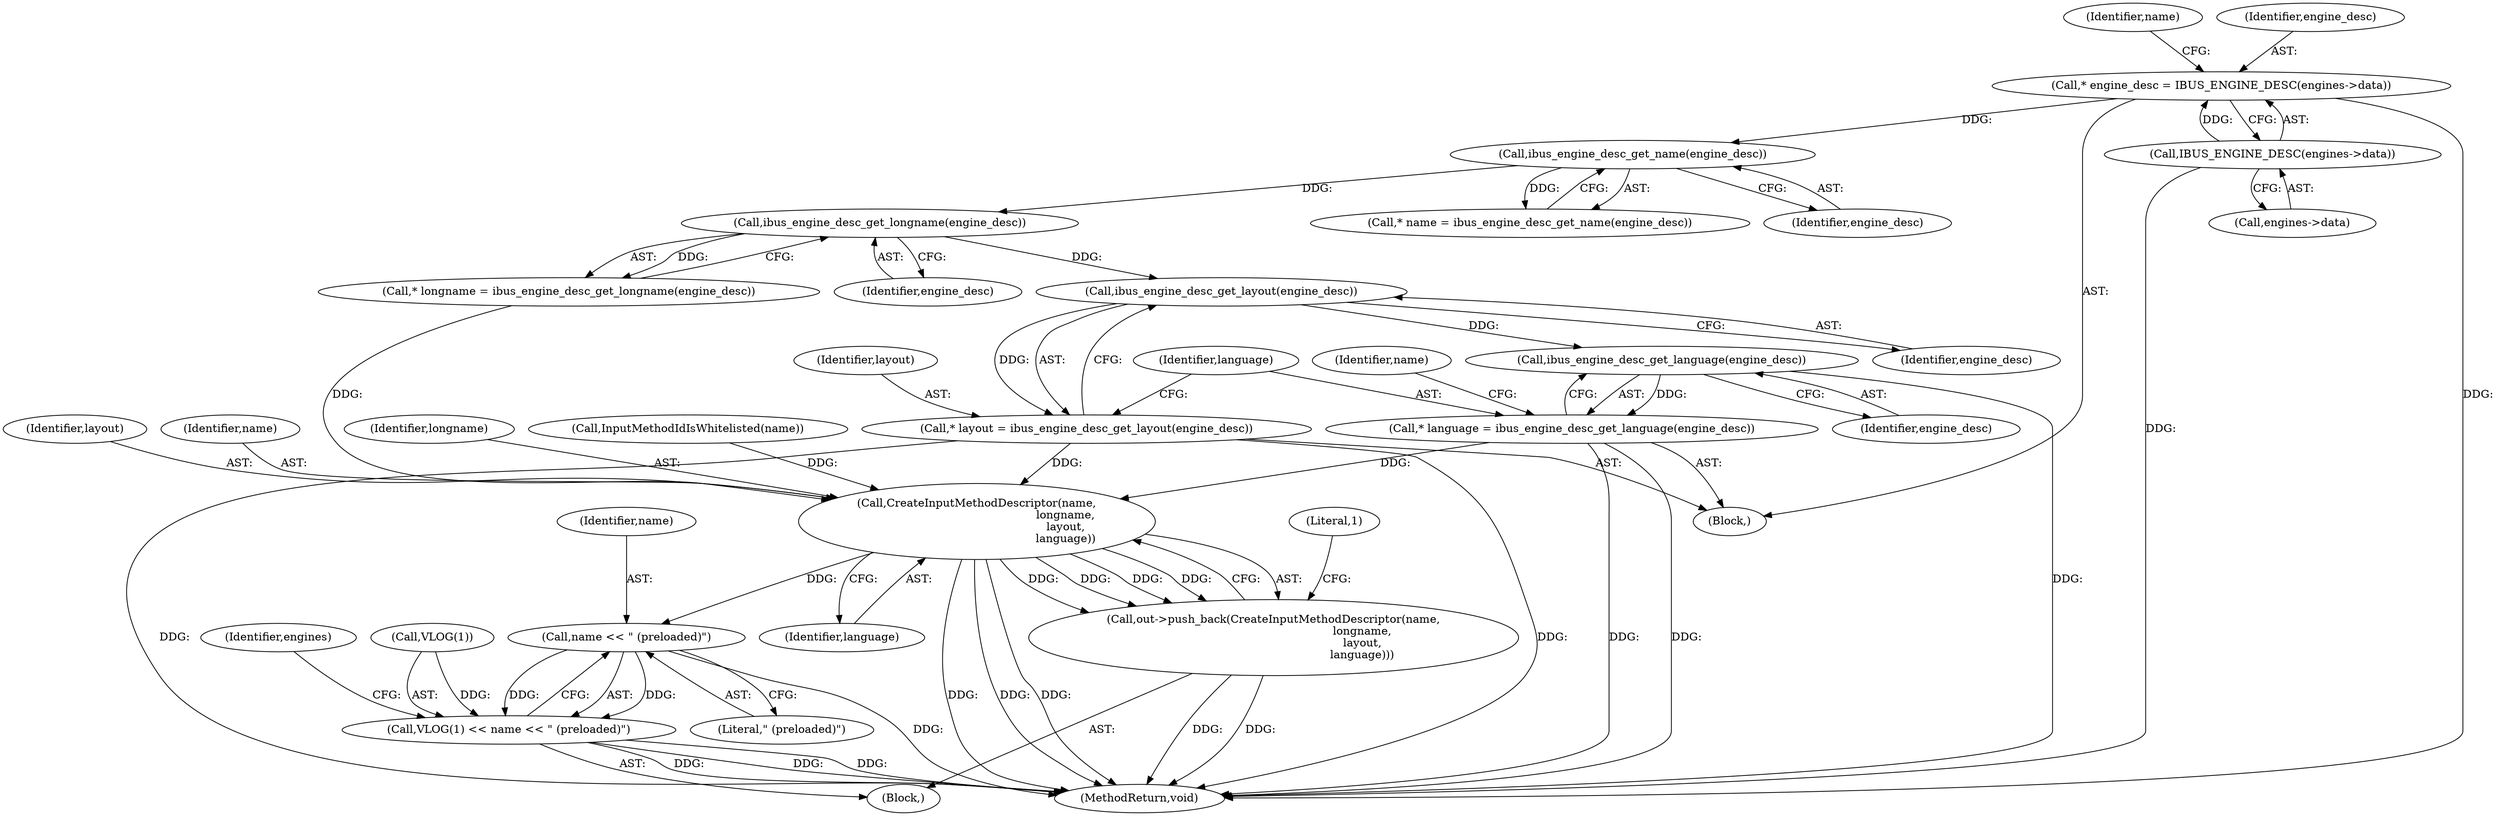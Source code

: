 digraph "0_Chrome_dc7b094a338c6c521f918f478e993f0f74bbea0d_41@pointer" {
"1000133" [label="(Call,ibus_engine_desc_get_layout(engine_desc))"];
"1000128" [label="(Call,ibus_engine_desc_get_longname(engine_desc))"];
"1000123" [label="(Call,ibus_engine_desc_get_name(engine_desc))"];
"1000114" [label="(Call,* engine_desc = IBUS_ENGINE_DESC(engines->data))"];
"1000116" [label="(Call,IBUS_ENGINE_DESC(engines->data))"];
"1000131" [label="(Call,* layout = ibus_engine_desc_get_layout(engine_desc))"];
"1000145" [label="(Call,CreateInputMethodDescriptor(name,\n                                                  longname,\n                                                  layout,\n                                                  language))"];
"1000144" [label="(Call,out->push_back(CreateInputMethodDescriptor(name,\n                                                  longname,\n                                                  layout,\n                                                  language)))"];
"1000153" [label="(Call,name << \" (preloaded)\")"];
"1000150" [label="(Call,VLOG(1) << name << \" (preloaded)\")"];
"1000138" [label="(Call,ibus_engine_desc_get_language(engine_desc))"];
"1000136" [label="(Call,* language = ibus_engine_desc_get_language(engine_desc))"];
"1000124" [label="(Identifier,engine_desc)"];
"1000122" [label="(Identifier,name)"];
"1000112" [label="(Block,)"];
"1000117" [label="(Call,engines->data)"];
"1000150" [label="(Call,VLOG(1) << name << \" (preloaded)\")"];
"1000131" [label="(Call,* layout = ibus_engine_desc_get_layout(engine_desc))"];
"1000109" [label="(Identifier,engines)"];
"1000136" [label="(Call,* language = ibus_engine_desc_get_language(engine_desc))"];
"1000116" [label="(Call,IBUS_ENGINE_DESC(engines->data))"];
"1000155" [label="(Literal,\" (preloaded)\")"];
"1000146" [label="(Identifier,name)"];
"1000138" [label="(Call,ibus_engine_desc_get_language(engine_desc))"];
"1000139" [label="(Identifier,engine_desc)"];
"1000133" [label="(Call,ibus_engine_desc_get_layout(engine_desc))"];
"1000144" [label="(Call,out->push_back(CreateInputMethodDescriptor(name,\n                                                  longname,\n                                                  layout,\n                                                  language)))"];
"1000129" [label="(Identifier,engine_desc)"];
"1000137" [label="(Identifier,language)"];
"1000115" [label="(Identifier,engine_desc)"];
"1000142" [label="(Identifier,name)"];
"1000153" [label="(Call,name << \" (preloaded)\")"];
"1000156" [label="(MethodReturn,void)"];
"1000143" [label="(Block,)"];
"1000134" [label="(Identifier,engine_desc)"];
"1000121" [label="(Call,* name = ibus_engine_desc_get_name(engine_desc))"];
"1000132" [label="(Identifier,layout)"];
"1000151" [label="(Call,VLOG(1))"];
"1000152" [label="(Literal,1)"];
"1000147" [label="(Identifier,longname)"];
"1000154" [label="(Identifier,name)"];
"1000141" [label="(Call,InputMethodIdIsWhitelisted(name))"];
"1000114" [label="(Call,* engine_desc = IBUS_ENGINE_DESC(engines->data))"];
"1000148" [label="(Identifier,layout)"];
"1000149" [label="(Identifier,language)"];
"1000123" [label="(Call,ibus_engine_desc_get_name(engine_desc))"];
"1000126" [label="(Call,* longname = ibus_engine_desc_get_longname(engine_desc))"];
"1000145" [label="(Call,CreateInputMethodDescriptor(name,\n                                                  longname,\n                                                  layout,\n                                                  language))"];
"1000128" [label="(Call,ibus_engine_desc_get_longname(engine_desc))"];
"1000133" -> "1000131"  [label="AST: "];
"1000133" -> "1000134"  [label="CFG: "];
"1000134" -> "1000133"  [label="AST: "];
"1000131" -> "1000133"  [label="CFG: "];
"1000133" -> "1000131"  [label="DDG: "];
"1000128" -> "1000133"  [label="DDG: "];
"1000133" -> "1000138"  [label="DDG: "];
"1000128" -> "1000126"  [label="AST: "];
"1000128" -> "1000129"  [label="CFG: "];
"1000129" -> "1000128"  [label="AST: "];
"1000126" -> "1000128"  [label="CFG: "];
"1000128" -> "1000126"  [label="DDG: "];
"1000123" -> "1000128"  [label="DDG: "];
"1000123" -> "1000121"  [label="AST: "];
"1000123" -> "1000124"  [label="CFG: "];
"1000124" -> "1000123"  [label="AST: "];
"1000121" -> "1000123"  [label="CFG: "];
"1000123" -> "1000121"  [label="DDG: "];
"1000114" -> "1000123"  [label="DDG: "];
"1000114" -> "1000112"  [label="AST: "];
"1000114" -> "1000116"  [label="CFG: "];
"1000115" -> "1000114"  [label="AST: "];
"1000116" -> "1000114"  [label="AST: "];
"1000122" -> "1000114"  [label="CFG: "];
"1000114" -> "1000156"  [label="DDG: "];
"1000116" -> "1000114"  [label="DDG: "];
"1000116" -> "1000117"  [label="CFG: "];
"1000117" -> "1000116"  [label="AST: "];
"1000116" -> "1000156"  [label="DDG: "];
"1000131" -> "1000112"  [label="AST: "];
"1000132" -> "1000131"  [label="AST: "];
"1000137" -> "1000131"  [label="CFG: "];
"1000131" -> "1000156"  [label="DDG: "];
"1000131" -> "1000156"  [label="DDG: "];
"1000131" -> "1000145"  [label="DDG: "];
"1000145" -> "1000144"  [label="AST: "];
"1000145" -> "1000149"  [label="CFG: "];
"1000146" -> "1000145"  [label="AST: "];
"1000147" -> "1000145"  [label="AST: "];
"1000148" -> "1000145"  [label="AST: "];
"1000149" -> "1000145"  [label="AST: "];
"1000144" -> "1000145"  [label="CFG: "];
"1000145" -> "1000156"  [label="DDG: "];
"1000145" -> "1000156"  [label="DDG: "];
"1000145" -> "1000156"  [label="DDG: "];
"1000145" -> "1000144"  [label="DDG: "];
"1000145" -> "1000144"  [label="DDG: "];
"1000145" -> "1000144"  [label="DDG: "];
"1000145" -> "1000144"  [label="DDG: "];
"1000141" -> "1000145"  [label="DDG: "];
"1000126" -> "1000145"  [label="DDG: "];
"1000136" -> "1000145"  [label="DDG: "];
"1000145" -> "1000153"  [label="DDG: "];
"1000144" -> "1000143"  [label="AST: "];
"1000152" -> "1000144"  [label="CFG: "];
"1000144" -> "1000156"  [label="DDG: "];
"1000144" -> "1000156"  [label="DDG: "];
"1000153" -> "1000150"  [label="AST: "];
"1000153" -> "1000155"  [label="CFG: "];
"1000154" -> "1000153"  [label="AST: "];
"1000155" -> "1000153"  [label="AST: "];
"1000150" -> "1000153"  [label="CFG: "];
"1000153" -> "1000156"  [label="DDG: "];
"1000153" -> "1000150"  [label="DDG: "];
"1000153" -> "1000150"  [label="DDG: "];
"1000150" -> "1000143"  [label="AST: "];
"1000151" -> "1000150"  [label="AST: "];
"1000109" -> "1000150"  [label="CFG: "];
"1000150" -> "1000156"  [label="DDG: "];
"1000150" -> "1000156"  [label="DDG: "];
"1000150" -> "1000156"  [label="DDG: "];
"1000151" -> "1000150"  [label="DDG: "];
"1000138" -> "1000136"  [label="AST: "];
"1000138" -> "1000139"  [label="CFG: "];
"1000139" -> "1000138"  [label="AST: "];
"1000136" -> "1000138"  [label="CFG: "];
"1000138" -> "1000156"  [label="DDG: "];
"1000138" -> "1000136"  [label="DDG: "];
"1000136" -> "1000112"  [label="AST: "];
"1000137" -> "1000136"  [label="AST: "];
"1000142" -> "1000136"  [label="CFG: "];
"1000136" -> "1000156"  [label="DDG: "];
"1000136" -> "1000156"  [label="DDG: "];
}
